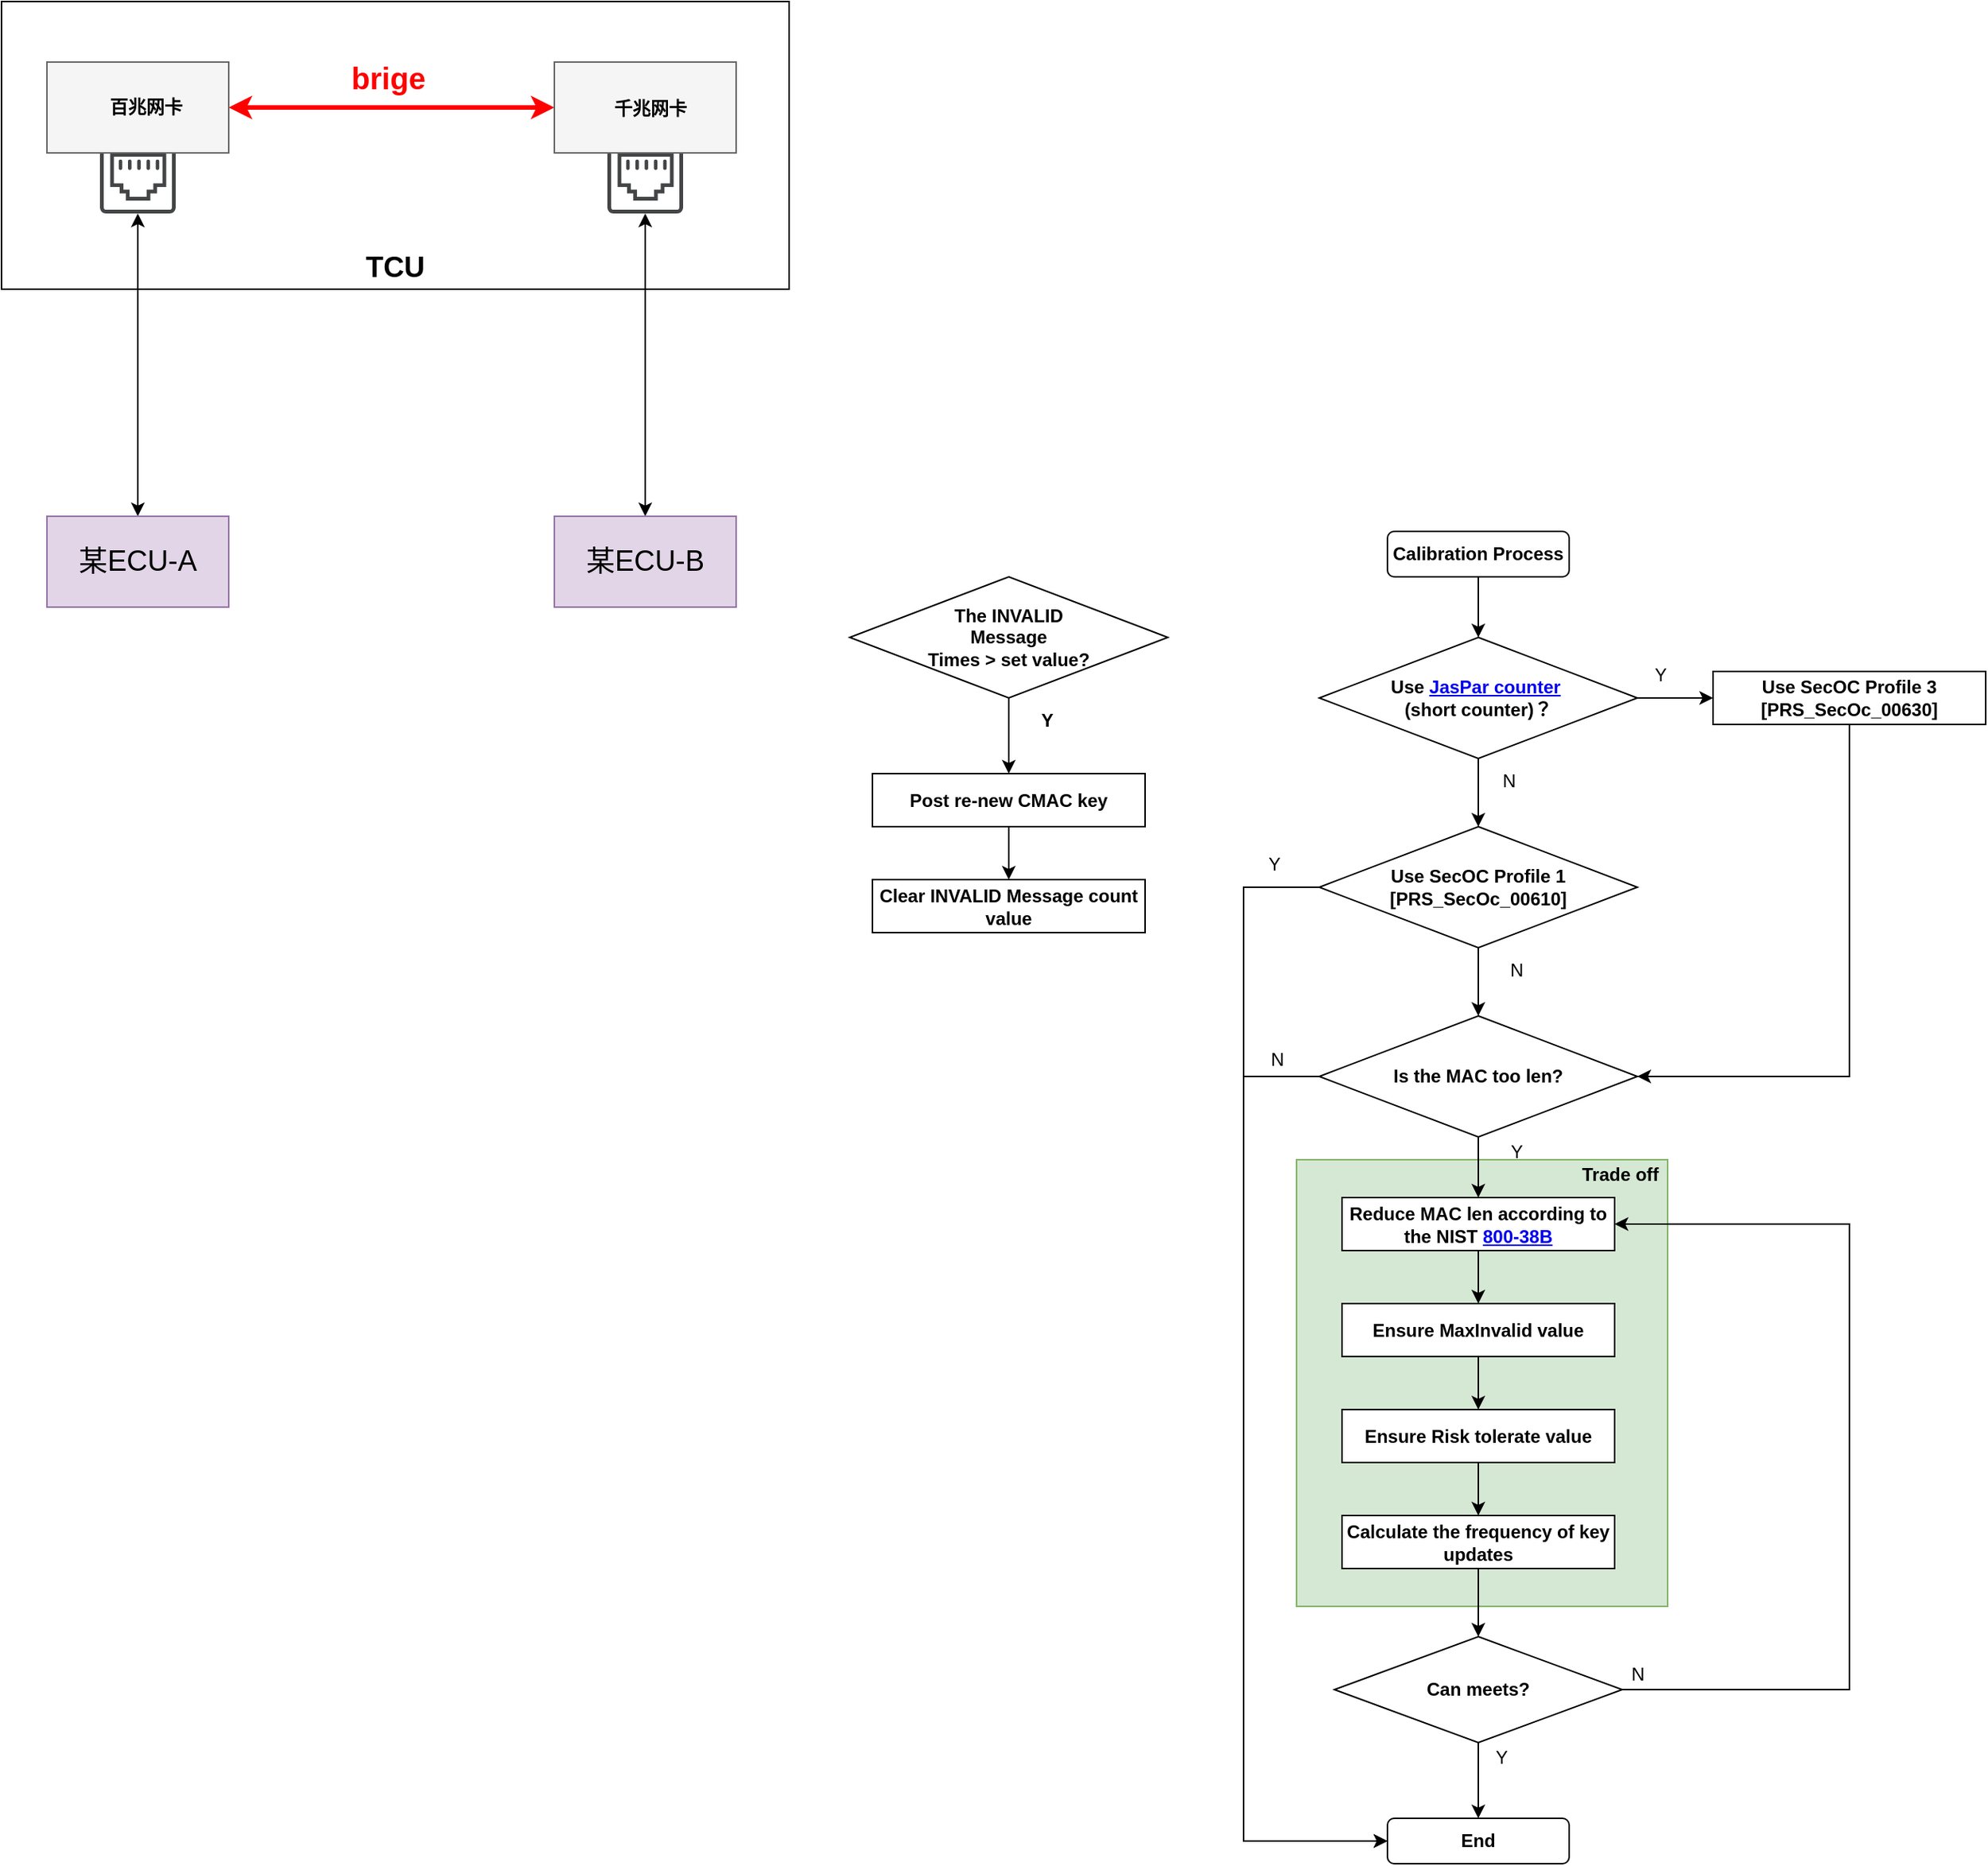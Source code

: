 <mxfile version="20.6.2" type="device"><diagram name="第 1 页" id="rmOiObdoo8SDJgoCF7qI"><mxGraphModel dx="2123" dy="2364" grid="1" gridSize="10" guides="1" tooltips="1" connect="1" arrows="1" fold="1" page="1" pageScale="1" pageWidth="827" pageHeight="1169" math="0" shadow="0"><root><mxCell id="0"/><mxCell id="1" parent="0"/><mxCell id="xXVgB1cBaTZv7YHdohXa-44" value="" style="rounded=0;whiteSpace=wrap;html=1;fillColor=#d5e8d4;strokeColor=#82b366;" parent="1" vertex="1"><mxGeometry x="265" y="745" width="245" height="295" as="geometry"/></mxCell><mxCell id="xXVgB1cBaTZv7YHdohXa-3" style="edgeStyle=orthogonalEdgeStyle;rounded=0;orthogonalLoop=1;jettySize=auto;html=1;exitX=0.5;exitY=1;exitDx=0;exitDy=0;" parent="1" source="xXVgB1cBaTZv7YHdohXa-1" target="xXVgB1cBaTZv7YHdohXa-2" edge="1"><mxGeometry relative="1" as="geometry"/></mxCell><mxCell id="xXVgB1cBaTZv7YHdohXa-1" value="The INVALID&lt;br&gt;Message&lt;br&gt;Times &amp;gt; set value?" style="rhombus;whiteSpace=wrap;html=1;fontStyle=1" parent="1" vertex="1"><mxGeometry x="-30" y="360" width="210" height="80" as="geometry"/></mxCell><mxCell id="xXVgB1cBaTZv7YHdohXa-5" style="edgeStyle=orthogonalEdgeStyle;rounded=0;orthogonalLoop=1;jettySize=auto;html=1;exitX=0.5;exitY=1;exitDx=0;exitDy=0;" parent="1" source="xXVgB1cBaTZv7YHdohXa-2" target="xXVgB1cBaTZv7YHdohXa-4" edge="1"><mxGeometry relative="1" as="geometry"/></mxCell><mxCell id="xXVgB1cBaTZv7YHdohXa-2" value="Post re-new CMAC key" style="rounded=0;whiteSpace=wrap;html=1;fontStyle=1" parent="1" vertex="1"><mxGeometry x="-15" y="490" width="180" height="35" as="geometry"/></mxCell><mxCell id="xXVgB1cBaTZv7YHdohXa-4" value="Clear INVALID Message count value" style="rounded=0;whiteSpace=wrap;html=1;fontStyle=1" parent="1" vertex="1"><mxGeometry x="-15" y="560" width="180" height="35" as="geometry"/></mxCell><mxCell id="xXVgB1cBaTZv7YHdohXa-6" value="Y" style="text;html=1;align=center;verticalAlign=middle;resizable=0;points=[];autosize=1;strokeColor=none;fillColor=none;fontStyle=1" parent="1" vertex="1"><mxGeometry x="85" y="440" width="30" height="30" as="geometry"/></mxCell><mxCell id="xXVgB1cBaTZv7YHdohXa-13" style="edgeStyle=orthogonalEdgeStyle;rounded=0;orthogonalLoop=1;jettySize=auto;html=1;exitX=1;exitY=0.5;exitDx=0;exitDy=0;" parent="1" source="xXVgB1cBaTZv7YHdohXa-8" target="xXVgB1cBaTZv7YHdohXa-12" edge="1"><mxGeometry relative="1" as="geometry"/></mxCell><mxCell id="xXVgB1cBaTZv7YHdohXa-17" style="edgeStyle=orthogonalEdgeStyle;rounded=0;orthogonalLoop=1;jettySize=auto;html=1;exitX=0.5;exitY=1;exitDx=0;exitDy=0;entryX=0.5;entryY=0;entryDx=0;entryDy=0;" parent="1" source="xXVgB1cBaTZv7YHdohXa-8" target="xXVgB1cBaTZv7YHdohXa-15" edge="1"><mxGeometry relative="1" as="geometry"/></mxCell><mxCell id="xXVgB1cBaTZv7YHdohXa-8" value="Use&amp;nbsp;&lt;a style=&quot;background-color: initial;&quot; href=&quot;https://rosenstatter.net/thomas/files/prdc2019ExtendingAUTOSAR.pdf&quot;&gt;&lt;strong&gt;JasPar counter&lt;/strong&gt;&lt;/a&gt;&amp;nbsp;&lt;br&gt;(short counter)？" style="rhombus;whiteSpace=wrap;html=1;fontStyle=1" parent="1" vertex="1"><mxGeometry x="280" y="400" width="210" height="80" as="geometry"/></mxCell><mxCell id="xXVgB1cBaTZv7YHdohXa-11" value="N" style="text;html=1;align=center;verticalAlign=middle;resizable=0;points=[];autosize=1;strokeColor=none;fillColor=none;" parent="1" vertex="1"><mxGeometry x="390" y="480" width="30" height="30" as="geometry"/></mxCell><mxCell id="xXVgB1cBaTZv7YHdohXa-22" style="edgeStyle=orthogonalEdgeStyle;rounded=0;orthogonalLoop=1;jettySize=auto;html=1;exitX=0.5;exitY=1;exitDx=0;exitDy=0;entryX=1;entryY=0.5;entryDx=0;entryDy=0;" parent="1" source="xXVgB1cBaTZv7YHdohXa-12" target="xXVgB1cBaTZv7YHdohXa-20" edge="1"><mxGeometry relative="1" as="geometry"/></mxCell><mxCell id="xXVgB1cBaTZv7YHdohXa-12" value="&lt;h4 data-pm-slice=&quot;1 1 []&quot;&gt;Use SecOC Profile 3&lt;br&gt;[PRS_SecOc_00630]&lt;/h4&gt;" style="rounded=0;whiteSpace=wrap;html=1;fontStyle=1" parent="1" vertex="1"><mxGeometry x="540" y="422.5" width="180" height="35" as="geometry"/></mxCell><mxCell id="xXVgB1cBaTZv7YHdohXa-14" value="Y" style="text;html=1;align=center;verticalAlign=middle;resizable=0;points=[];autosize=1;strokeColor=none;fillColor=none;" parent="1" vertex="1"><mxGeometry x="490" y="410" width="30" height="30" as="geometry"/></mxCell><mxCell id="xXVgB1cBaTZv7YHdohXa-21" style="edgeStyle=orthogonalEdgeStyle;rounded=0;orthogonalLoop=1;jettySize=auto;html=1;exitX=0.5;exitY=1;exitDx=0;exitDy=0;" parent="1" source="xXVgB1cBaTZv7YHdohXa-15" target="xXVgB1cBaTZv7YHdohXa-20" edge="1"><mxGeometry relative="1" as="geometry"/></mxCell><mxCell id="xXVgB1cBaTZv7YHdohXa-28" style="edgeStyle=orthogonalEdgeStyle;rounded=0;orthogonalLoop=1;jettySize=auto;html=1;exitX=0;exitY=0.5;exitDx=0;exitDy=0;entryX=0;entryY=0.5;entryDx=0;entryDy=0;" parent="1" source="xXVgB1cBaTZv7YHdohXa-15" target="xXVgB1cBaTZv7YHdohXa-27" edge="1"><mxGeometry relative="1" as="geometry"><Array as="points"><mxPoint x="230" y="565"/><mxPoint x="230" y="1195"/></Array></mxGeometry></mxCell><mxCell id="xXVgB1cBaTZv7YHdohXa-15" value="Use&amp;nbsp;SecOC Profile 1&lt;br&gt;[PRS_SecOc_00610]" style="rhombus;whiteSpace=wrap;html=1;fontStyle=1" parent="1" vertex="1"><mxGeometry x="280" y="525" width="210" height="80" as="geometry"/></mxCell><mxCell id="xXVgB1cBaTZv7YHdohXa-19" style="edgeStyle=orthogonalEdgeStyle;rounded=0;orthogonalLoop=1;jettySize=auto;html=1;exitX=0.5;exitY=1;exitDx=0;exitDy=0;" parent="1" source="xXVgB1cBaTZv7YHdohXa-18" target="xXVgB1cBaTZv7YHdohXa-8" edge="1"><mxGeometry relative="1" as="geometry"/></mxCell><mxCell id="xXVgB1cBaTZv7YHdohXa-18" value="Calibration Process" style="rounded=1;whiteSpace=wrap;html=1;fontStyle=1" parent="1" vertex="1"><mxGeometry x="325" y="330" width="120" height="30" as="geometry"/></mxCell><mxCell id="xXVgB1cBaTZv7YHdohXa-24" style="edgeStyle=orthogonalEdgeStyle;rounded=0;orthogonalLoop=1;jettySize=auto;html=1;exitX=0.5;exitY=1;exitDx=0;exitDy=0;entryX=0.5;entryY=0;entryDx=0;entryDy=0;" parent="1" source="xXVgB1cBaTZv7YHdohXa-20" target="xXVgB1cBaTZv7YHdohXa-23" edge="1"><mxGeometry relative="1" as="geometry"/></mxCell><mxCell id="xXVgB1cBaTZv7YHdohXa-46" style="edgeStyle=orthogonalEdgeStyle;rounded=0;orthogonalLoop=1;jettySize=auto;html=1;exitX=0;exitY=0.5;exitDx=0;exitDy=0;entryX=0;entryY=0.5;entryDx=0;entryDy=0;" parent="1" source="xXVgB1cBaTZv7YHdohXa-20" target="xXVgB1cBaTZv7YHdohXa-27" edge="1"><mxGeometry relative="1" as="geometry"><Array as="points"><mxPoint x="230" y="690"/><mxPoint x="230" y="1195"/></Array></mxGeometry></mxCell><mxCell id="xXVgB1cBaTZv7YHdohXa-20" value="Is the MAC too len?" style="rhombus;whiteSpace=wrap;html=1;fontStyle=1" parent="1" vertex="1"><mxGeometry x="280" y="650" width="210" height="80" as="geometry"/></mxCell><mxCell id="xXVgB1cBaTZv7YHdohXa-32" style="edgeStyle=orthogonalEdgeStyle;rounded=0;orthogonalLoop=1;jettySize=auto;html=1;exitX=0.5;exitY=1;exitDx=0;exitDy=0;entryX=0.5;entryY=0;entryDx=0;entryDy=0;" parent="1" source="xXVgB1cBaTZv7YHdohXa-23" target="xXVgB1cBaTZv7YHdohXa-31" edge="1"><mxGeometry relative="1" as="geometry"/></mxCell><mxCell id="xXVgB1cBaTZv7YHdohXa-23" value="&lt;h4 data-pm-slice=&quot;1 1 []&quot;&gt;Reduce MAC len according to the NIST&amp;nbsp;&lt;a style=&quot;background-color: initial;&quot; href=&quot;https://nvlpubs.nist.gov/nistpubs/Legacy/SP/nistspecialpublication800-38b.pdf&quot;&gt;800-38B&lt;/a&gt;&lt;/h4&gt;" style="rounded=0;whiteSpace=wrap;html=1;fontStyle=1" parent="1" vertex="1"><mxGeometry x="295" y="770" width="180" height="35" as="geometry"/></mxCell><mxCell id="xXVgB1cBaTZv7YHdohXa-25" value="Y" style="text;html=1;align=center;verticalAlign=middle;resizable=0;points=[];autosize=1;strokeColor=none;fillColor=none;" parent="1" vertex="1"><mxGeometry x="395" y="725" width="30" height="30" as="geometry"/></mxCell><mxCell id="xXVgB1cBaTZv7YHdohXa-27" value="End" style="rounded=1;whiteSpace=wrap;html=1;fontStyle=1" parent="1" vertex="1"><mxGeometry x="325" y="1180" width="120" height="30" as="geometry"/></mxCell><mxCell id="xXVgB1cBaTZv7YHdohXa-29" value="Y" style="text;html=1;align=center;verticalAlign=middle;resizable=0;points=[];autosize=1;strokeColor=none;fillColor=none;" parent="1" vertex="1"><mxGeometry x="235" y="535" width="30" height="30" as="geometry"/></mxCell><mxCell id="xXVgB1cBaTZv7YHdohXa-30" value="N" style="text;html=1;align=center;verticalAlign=middle;resizable=0;points=[];autosize=1;strokeColor=none;fillColor=none;" parent="1" vertex="1"><mxGeometry x="395" y="605" width="30" height="30" as="geometry"/></mxCell><mxCell id="xXVgB1cBaTZv7YHdohXa-34" style="edgeStyle=orthogonalEdgeStyle;rounded=0;orthogonalLoop=1;jettySize=auto;html=1;exitX=0.5;exitY=1;exitDx=0;exitDy=0;" parent="1" source="xXVgB1cBaTZv7YHdohXa-31" target="xXVgB1cBaTZv7YHdohXa-33" edge="1"><mxGeometry relative="1" as="geometry"/></mxCell><mxCell id="xXVgB1cBaTZv7YHdohXa-31" value="&lt;h4 data-pm-slice=&quot;1 1 []&quot;&gt;Ensure MaxInvalid value&lt;/h4&gt;" style="rounded=0;whiteSpace=wrap;html=1;fontStyle=1" parent="1" vertex="1"><mxGeometry x="295" y="840" width="180" height="35" as="geometry"/></mxCell><mxCell id="xXVgB1cBaTZv7YHdohXa-36" style="edgeStyle=orthogonalEdgeStyle;rounded=0;orthogonalLoop=1;jettySize=auto;html=1;exitX=0.5;exitY=1;exitDx=0;exitDy=0;entryX=0.5;entryY=0;entryDx=0;entryDy=0;" parent="1" source="xXVgB1cBaTZv7YHdohXa-33" target="xXVgB1cBaTZv7YHdohXa-35" edge="1"><mxGeometry relative="1" as="geometry"/></mxCell><mxCell id="xXVgB1cBaTZv7YHdohXa-33" value="&lt;h4 data-pm-slice=&quot;1 1 []&quot;&gt;Ensure Risk tolerate value&lt;/h4&gt;" style="rounded=0;whiteSpace=wrap;html=1;fontStyle=1" parent="1" vertex="1"><mxGeometry x="295" y="910" width="180" height="35" as="geometry"/></mxCell><mxCell id="xXVgB1cBaTZv7YHdohXa-39" style="edgeStyle=orthogonalEdgeStyle;rounded=0;orthogonalLoop=1;jettySize=auto;html=1;exitX=0.5;exitY=1;exitDx=0;exitDy=0;" parent="1" source="xXVgB1cBaTZv7YHdohXa-35" target="xXVgB1cBaTZv7YHdohXa-38" edge="1"><mxGeometry relative="1" as="geometry"/></mxCell><mxCell id="xXVgB1cBaTZv7YHdohXa-35" value="&lt;h4 data-pm-slice=&quot;1 1 []&quot;&gt;Calculate the frequency of key updates&lt;/h4&gt;" style="rounded=0;whiteSpace=wrap;html=1;fontStyle=1" parent="1" vertex="1"><mxGeometry x="295" y="980" width="180" height="35" as="geometry"/></mxCell><mxCell id="xXVgB1cBaTZv7YHdohXa-40" style="edgeStyle=orthogonalEdgeStyle;rounded=0;orthogonalLoop=1;jettySize=auto;html=1;exitX=0.5;exitY=1;exitDx=0;exitDy=0;" parent="1" source="xXVgB1cBaTZv7YHdohXa-38" target="xXVgB1cBaTZv7YHdohXa-27" edge="1"><mxGeometry relative="1" as="geometry"/></mxCell><mxCell id="xXVgB1cBaTZv7YHdohXa-42" style="edgeStyle=orthogonalEdgeStyle;rounded=0;orthogonalLoop=1;jettySize=auto;html=1;exitX=1;exitY=0.5;exitDx=0;exitDy=0;entryX=1;entryY=0.5;entryDx=0;entryDy=0;" parent="1" source="xXVgB1cBaTZv7YHdohXa-38" target="xXVgB1cBaTZv7YHdohXa-23" edge="1"><mxGeometry relative="1" as="geometry"><Array as="points"><mxPoint x="630" y="1095"/><mxPoint x="630" y="787"/></Array></mxGeometry></mxCell><mxCell id="xXVgB1cBaTZv7YHdohXa-38" value="Can meets?" style="rhombus;whiteSpace=wrap;html=1;fontStyle=1" parent="1" vertex="1"><mxGeometry x="290" y="1060" width="190" height="70" as="geometry"/></mxCell><mxCell id="xXVgB1cBaTZv7YHdohXa-41" value="Y" style="text;html=1;align=center;verticalAlign=middle;resizable=0;points=[];autosize=1;strokeColor=none;fillColor=none;" parent="1" vertex="1"><mxGeometry x="385" y="1125" width="30" height="30" as="geometry"/></mxCell><mxCell id="xXVgB1cBaTZv7YHdohXa-43" value="N" style="text;html=1;align=center;verticalAlign=middle;resizable=0;points=[];autosize=1;strokeColor=none;fillColor=none;" parent="1" vertex="1"><mxGeometry x="475" y="1070" width="30" height="30" as="geometry"/></mxCell><mxCell id="xXVgB1cBaTZv7YHdohXa-45" value="Trade off&amp;nbsp;" style="text;html=1;align=center;verticalAlign=middle;resizable=0;points=[];autosize=1;strokeColor=none;fillColor=none;fontStyle=1" parent="1" vertex="1"><mxGeometry x="440" y="740" width="80" height="30" as="geometry"/></mxCell><mxCell id="xXVgB1cBaTZv7YHdohXa-47" value="N" style="text;html=1;align=center;verticalAlign=middle;resizable=0;points=[];autosize=1;strokeColor=none;fillColor=none;" parent="1" vertex="1"><mxGeometry x="237" y="664" width="30" height="30" as="geometry"/></mxCell><mxCell id="liYYXRmyNE75LrCGV-uK-1" value="TCU" style="rounded=0;whiteSpace=wrap;html=1;verticalAlign=bottom;fontStyle=1;fontSize=19;" vertex="1" parent="1"><mxGeometry x="-590" y="-20" width="520" height="190" as="geometry"/></mxCell><mxCell id="liYYXRmyNE75LrCGV-uK-2" value="" style="sketch=0;pointerEvents=1;shadow=0;dashed=0;html=1;strokeColor=none;fillColor=#434445;aspect=fixed;labelPosition=center;verticalLabelPosition=bottom;verticalAlign=top;align=center;outlineConnect=0;shape=mxgraph.vvd.ethernet_port;" vertex="1" parent="1"><mxGeometry x="-525" y="70" width="50" height="50" as="geometry"/></mxCell><mxCell id="liYYXRmyNE75LrCGV-uK-3" value="" style="sketch=0;pointerEvents=1;shadow=0;dashed=0;html=1;strokeColor=none;fillColor=#434445;aspect=fixed;labelPosition=center;verticalLabelPosition=bottom;verticalAlign=top;align=center;outlineConnect=0;shape=mxgraph.vvd.ethernet_port;" vertex="1" parent="1"><mxGeometry x="-190" y="70" width="50" height="50" as="geometry"/></mxCell><mxCell id="liYYXRmyNE75LrCGV-uK-12" style="edgeStyle=orthogonalEdgeStyle;rounded=0;orthogonalLoop=1;jettySize=auto;html=1;exitX=1;exitY=0.5;exitDx=0;exitDy=0;entryX=0;entryY=0.5;entryDx=0;entryDy=0;startArrow=classic;startFill=1;strokeWidth=3;fontColor=#FF0000;strokeColor=#FF0000;" edge="1" parent="1" source="liYYXRmyNE75LrCGV-uK-4" target="liYYXRmyNE75LrCGV-uK-6"><mxGeometry relative="1" as="geometry"/></mxCell><mxCell id="liYYXRmyNE75LrCGV-uK-4" value="" style="rounded=0;whiteSpace=wrap;html=1;fillColor=#f5f5f5;fontColor=#333333;strokeColor=#666666;" vertex="1" parent="1"><mxGeometry x="-560" y="20" width="120" height="60" as="geometry"/></mxCell><mxCell id="liYYXRmyNE75LrCGV-uK-5" value="&lt;b&gt;百兆网卡&lt;/b&gt;" style="text;html=1;align=center;verticalAlign=middle;resizable=0;points=[];autosize=1;strokeColor=none;fillColor=none;" vertex="1" parent="1"><mxGeometry x="-530" y="35" width="70" height="30" as="geometry"/></mxCell><mxCell id="liYYXRmyNE75LrCGV-uK-6" value="" style="rounded=0;whiteSpace=wrap;html=1;fillColor=#f5f5f5;fontColor=#333333;strokeColor=#666666;" vertex="1" parent="1"><mxGeometry x="-225" y="20" width="120" height="60" as="geometry"/></mxCell><mxCell id="liYYXRmyNE75LrCGV-uK-7" value="千兆网卡" style="text;html=1;align=center;verticalAlign=middle;resizable=0;points=[];autosize=1;strokeColor=none;fillColor=none;fontStyle=1" vertex="1" parent="1"><mxGeometry x="-197" y="36" width="70" height="30" as="geometry"/></mxCell><mxCell id="liYYXRmyNE75LrCGV-uK-8" style="edgeStyle=orthogonalEdgeStyle;rounded=0;orthogonalLoop=1;jettySize=auto;html=1;fontSize=19;startArrow=classic;startFill=1;" edge="1" parent="1" source="liYYXRmyNE75LrCGV-uK-9" target="liYYXRmyNE75LrCGV-uK-2"><mxGeometry relative="1" as="geometry"/></mxCell><mxCell id="liYYXRmyNE75LrCGV-uK-9" value="某ECU-A" style="rounded=0;whiteSpace=wrap;html=1;fontSize=19;fillColor=#e1d5e7;strokeColor=#9673a6;" vertex="1" parent="1"><mxGeometry x="-560" y="320" width="120" height="60" as="geometry"/></mxCell><mxCell id="liYYXRmyNE75LrCGV-uK-10" style="edgeStyle=orthogonalEdgeStyle;rounded=0;orthogonalLoop=1;jettySize=auto;html=1;exitX=0.5;exitY=0;exitDx=0;exitDy=0;fontSize=19;startArrow=classic;startFill=1;" edge="1" parent="1" source="liYYXRmyNE75LrCGV-uK-11" target="liYYXRmyNE75LrCGV-uK-3"><mxGeometry relative="1" as="geometry"/></mxCell><mxCell id="liYYXRmyNE75LrCGV-uK-11" value="某ECU-B" style="rounded=0;whiteSpace=wrap;html=1;fontSize=19;fillColor=#e1d5e7;strokeColor=#9673a6;" vertex="1" parent="1"><mxGeometry x="-225" y="320" width="120" height="60" as="geometry"/></mxCell><mxCell id="liYYXRmyNE75LrCGV-uK-13" value="brige" style="text;html=1;align=center;verticalAlign=middle;resizable=0;points=[];autosize=1;strokeColor=none;fillColor=none;fontStyle=1;fontSize=20;fontColor=#FF0000;" vertex="1" parent="1"><mxGeometry x="-370" y="10" width="70" height="40" as="geometry"/></mxCell></root></mxGraphModel></diagram></mxfile>